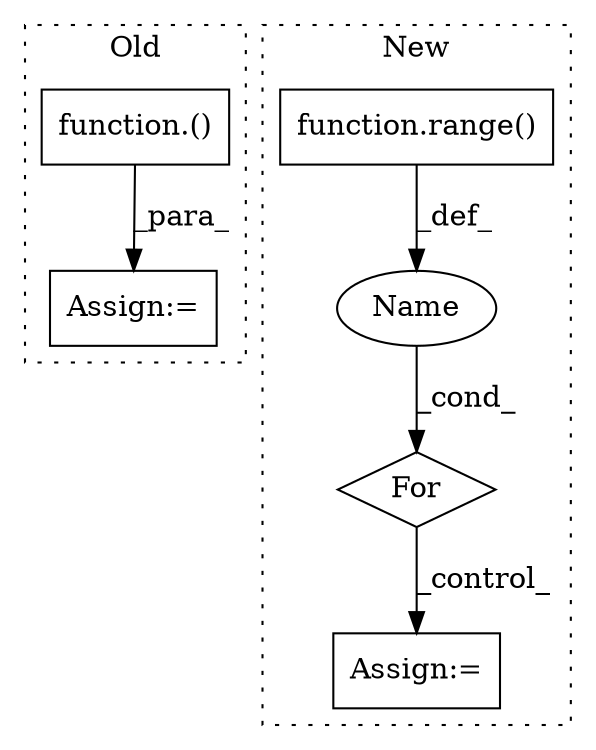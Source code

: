 digraph G {
subgraph cluster0 {
1 [label="function.()" a="75" s="1181,1215" l="25,1" shape="box"];
6 [label="Assign:=" a="68" s="1237" l="3" shape="box"];
label = "Old";
style="dotted";
}
subgraph cluster1 {
2 [label="function.range()" a="75" s="1139,1154" l="6,1" shape="box"];
3 [label="For" a="107" s="1128,1155" l="4,16" shape="diamond"];
4 [label="Assign:=" a="68" s="1445" l="3" shape="box"];
5 [label="Name" a="87" s="1132" l="3" shape="ellipse"];
label = "New";
style="dotted";
}
1 -> 6 [label="_para_"];
2 -> 5 [label="_def_"];
3 -> 4 [label="_control_"];
5 -> 3 [label="_cond_"];
}